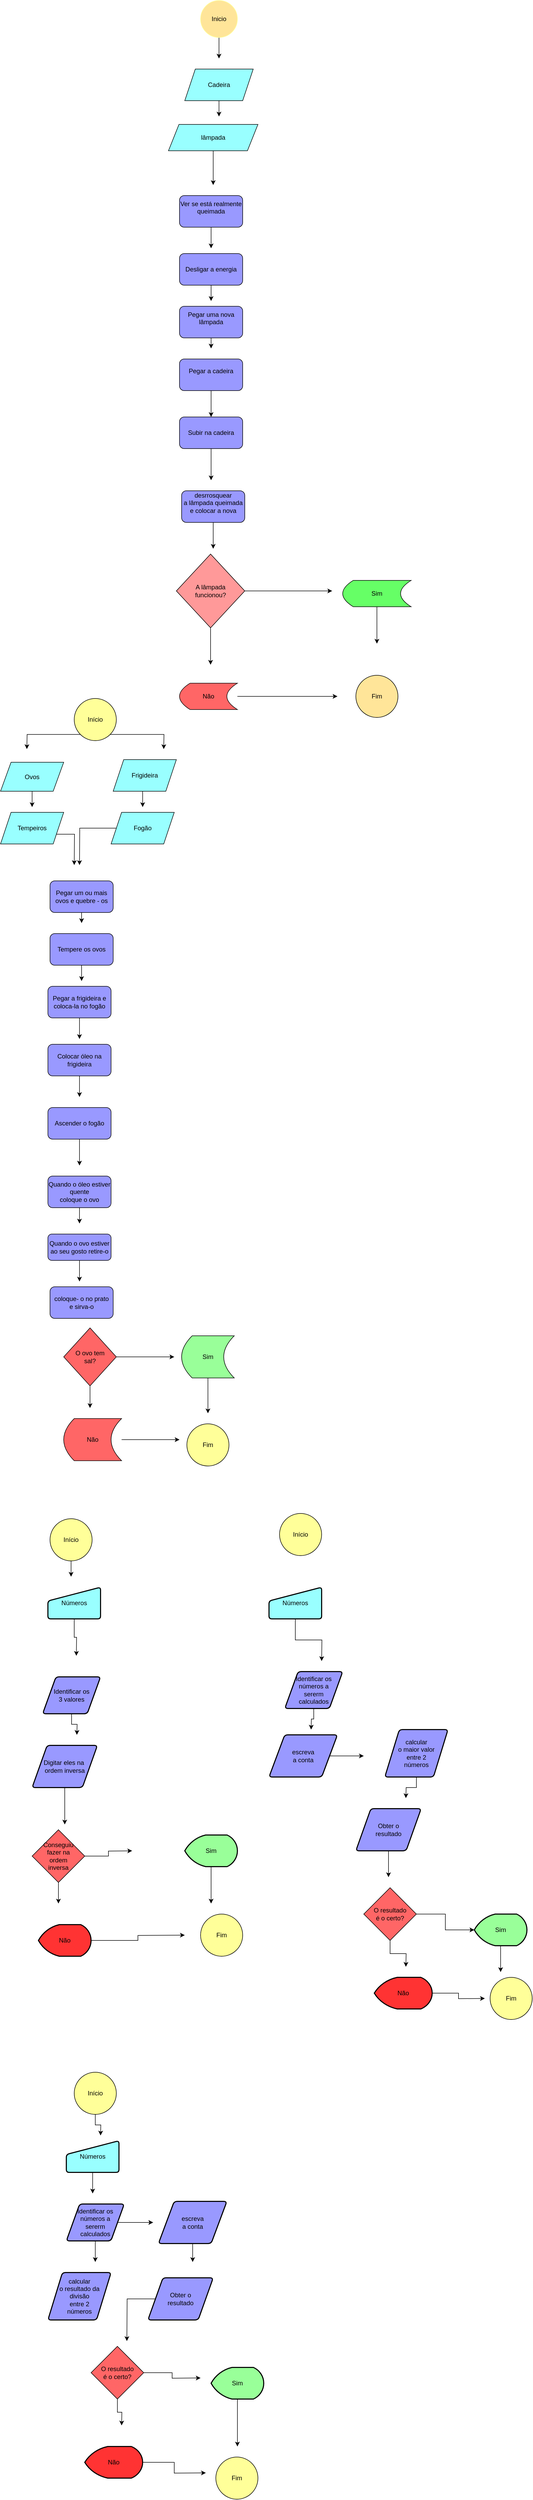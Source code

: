 <mxfile version="14.6.6" type="device"><diagram id="C5RBs43oDa-KdzZeNtuy" name="Page-1"><mxGraphModel dx="1422" dy="791" grid="1" gridSize="10" guides="1" tooltips="1" connect="1" arrows="1" fold="1" page="1" pageScale="1" pageWidth="827" pageHeight="1169" math="0" shadow="0"><root><mxCell id="WIyWlLk6GJQsqaUBKTNV-0"/><mxCell id="WIyWlLk6GJQsqaUBKTNV-1" parent="WIyWlLk6GJQsqaUBKTNV-0"/><mxCell id="2TERdT-MsccEUIuDiX0C-62" style="edgeStyle=orthogonalEdgeStyle;rounded=0;orthogonalLoop=1;jettySize=auto;html=1;" edge="1" parent="WIyWlLk6GJQsqaUBKTNV-1" source="2TERdT-MsccEUIuDiX0C-0"><mxGeometry relative="1" as="geometry"><mxPoint x="425" y="460" as="targetPoint"/></mxGeometry></mxCell><mxCell id="2TERdT-MsccEUIuDiX0C-0" value="Inicio" style="ellipse;whiteSpace=wrap;html=1;aspect=fixed;strokeColor=#FFFF99;fillColor=#FFE599;" vertex="1" parent="WIyWlLk6GJQsqaUBKTNV-1"><mxGeometry x="390" y="350" width="70" height="70" as="geometry"/></mxCell><mxCell id="2TERdT-MsccEUIuDiX0C-60" style="edgeStyle=orthogonalEdgeStyle;rounded=0;orthogonalLoop=1;jettySize=auto;html=1;exitX=0.5;exitY=1;exitDx=0;exitDy=0;entryX=0.5;entryY=0;entryDx=0;entryDy=0;" edge="1" parent="WIyWlLk6GJQsqaUBKTNV-1" source="2TERdT-MsccEUIuDiX0C-2" target="2TERdT-MsccEUIuDiX0C-25"><mxGeometry relative="1" as="geometry"/></mxCell><mxCell id="2TERdT-MsccEUIuDiX0C-2" value="&lt;div&gt;Pegar a cadeira&lt;br&gt;&lt;/div&gt;&lt;div&gt;&lt;br&gt;&lt;/div&gt;" style="rounded=1;whiteSpace=wrap;html=1;fillColor=#9999FF;" vertex="1" parent="WIyWlLk6GJQsqaUBKTNV-1"><mxGeometry x="350" y="1030" width="120" height="60" as="geometry"/></mxCell><mxCell id="2TERdT-MsccEUIuDiX0C-78" style="edgeStyle=orthogonalEdgeStyle;rounded=0;orthogonalLoop=1;jettySize=auto;html=1;exitX=1;exitY=0.5;exitDx=0;exitDy=0;" edge="1" parent="WIyWlLk6GJQsqaUBKTNV-1" source="2TERdT-MsccEUIuDiX0C-4"><mxGeometry relative="1" as="geometry"><mxPoint x="640" y="1470" as="targetPoint"/></mxGeometry></mxCell><mxCell id="2TERdT-MsccEUIuDiX0C-82" style="edgeStyle=orthogonalEdgeStyle;rounded=0;orthogonalLoop=1;jettySize=auto;html=1;exitX=0.5;exitY=1;exitDx=0;exitDy=0;" edge="1" parent="WIyWlLk6GJQsqaUBKTNV-1" source="2TERdT-MsccEUIuDiX0C-4"><mxGeometry relative="1" as="geometry"><mxPoint x="409" y="1610" as="targetPoint"/></mxGeometry></mxCell><mxCell id="2TERdT-MsccEUIuDiX0C-4" value="&lt;div&gt;A lâmpada &lt;br&gt;&lt;/div&gt;&lt;div&gt;funcionou?&lt;/div&gt;" style="rhombus;whiteSpace=wrap;html=1;fillColor=#FF9999;" vertex="1" parent="WIyWlLk6GJQsqaUBKTNV-1"><mxGeometry x="344" y="1400" width="130" height="140" as="geometry"/></mxCell><mxCell id="2TERdT-MsccEUIuDiX0C-79" style="edgeStyle=orthogonalEdgeStyle;rounded=0;orthogonalLoop=1;jettySize=auto;html=1;exitX=0.5;exitY=1;exitDx=0;exitDy=0;" edge="1" parent="WIyWlLk6GJQsqaUBKTNV-1" source="2TERdT-MsccEUIuDiX0C-5"><mxGeometry relative="1" as="geometry"><mxPoint x="725" y="1570" as="targetPoint"/></mxGeometry></mxCell><mxCell id="2TERdT-MsccEUIuDiX0C-5" value="Sim" style="shape=dataStorage;whiteSpace=wrap;html=1;fixedSize=1;fillColor=#66FF66;" vertex="1" parent="WIyWlLk6GJQsqaUBKTNV-1"><mxGeometry x="660" y="1450" width="130" height="50" as="geometry"/></mxCell><mxCell id="2TERdT-MsccEUIuDiX0C-7" value="Fim" style="ellipse;whiteSpace=wrap;html=1;aspect=fixed;fillColor=#FFE599;" vertex="1" parent="WIyWlLk6GJQsqaUBKTNV-1"><mxGeometry x="685" y="1630" width="80" height="80" as="geometry"/></mxCell><mxCell id="2TERdT-MsccEUIuDiX0C-65" style="edgeStyle=orthogonalEdgeStyle;rounded=0;orthogonalLoop=1;jettySize=auto;html=1;exitX=0.5;exitY=1;exitDx=0;exitDy=0;" edge="1" parent="WIyWlLk6GJQsqaUBKTNV-1" source="2TERdT-MsccEUIuDiX0C-19"><mxGeometry relative="1" as="geometry"><mxPoint x="414" y="700" as="targetPoint"/><Array as="points"><mxPoint x="414" y="690"/></Array></mxGeometry></mxCell><mxCell id="2TERdT-MsccEUIuDiX0C-19" value="lâmpada" style="shape=parallelogram;perimeter=parallelogramPerimeter;whiteSpace=wrap;html=1;fixedSize=1;strokeColor=#000000;fillColor=#99FFFF;" vertex="1" parent="WIyWlLk6GJQsqaUBKTNV-1"><mxGeometry x="329" y="585" width="170" height="50" as="geometry"/></mxCell><mxCell id="2TERdT-MsccEUIuDiX0C-66" style="edgeStyle=orthogonalEdgeStyle;rounded=0;orthogonalLoop=1;jettySize=auto;html=1;" edge="1" parent="WIyWlLk6GJQsqaUBKTNV-1" source="2TERdT-MsccEUIuDiX0C-25"><mxGeometry relative="1" as="geometry"><mxPoint x="410" y="1260" as="targetPoint"/></mxGeometry></mxCell><mxCell id="2TERdT-MsccEUIuDiX0C-25" value="Subir na cadeira" style="rounded=1;whiteSpace=wrap;html=1;strokeColor=#000000;fillColor=#9999FF;" vertex="1" parent="WIyWlLk6GJQsqaUBKTNV-1"><mxGeometry x="350" y="1140" width="120" height="60" as="geometry"/></mxCell><mxCell id="2TERdT-MsccEUIuDiX0C-85" style="edgeStyle=orthogonalEdgeStyle;rounded=0;orthogonalLoop=1;jettySize=auto;html=1;exitX=1;exitY=1;exitDx=0;exitDy=0;" edge="1" parent="WIyWlLk6GJQsqaUBKTNV-1" source="2TERdT-MsccEUIuDiX0C-34"><mxGeometry relative="1" as="geometry"><mxPoint x="320" y="1770" as="targetPoint"/></mxGeometry></mxCell><mxCell id="2TERdT-MsccEUIuDiX0C-86" style="edgeStyle=orthogonalEdgeStyle;rounded=0;orthogonalLoop=1;jettySize=auto;html=1;exitX=0;exitY=1;exitDx=0;exitDy=0;" edge="1" parent="WIyWlLk6GJQsqaUBKTNV-1" source="2TERdT-MsccEUIuDiX0C-34"><mxGeometry relative="1" as="geometry"><mxPoint x="60" y="1770" as="targetPoint"/></mxGeometry></mxCell><mxCell id="2TERdT-MsccEUIuDiX0C-34" value="Início" style="ellipse;whiteSpace=wrap;html=1;aspect=fixed;strokeColor=#000000;fillColor=#FFFF99;" vertex="1" parent="WIyWlLk6GJQsqaUBKTNV-1"><mxGeometry x="150" y="1674" width="80" height="80" as="geometry"/></mxCell><mxCell id="2TERdT-MsccEUIuDiX0C-88" style="edgeStyle=orthogonalEdgeStyle;rounded=0;orthogonalLoop=1;jettySize=auto;html=1;" edge="1" parent="WIyWlLk6GJQsqaUBKTNV-1" source="2TERdT-MsccEUIuDiX0C-35"><mxGeometry relative="1" as="geometry"><mxPoint x="70" y="1880" as="targetPoint"/></mxGeometry></mxCell><mxCell id="2TERdT-MsccEUIuDiX0C-35" value="Ovos" style="shape=parallelogram;perimeter=parallelogramPerimeter;whiteSpace=wrap;html=1;fixedSize=1;strokeColor=#000000;fillColor=#99FFFF;" vertex="1" parent="WIyWlLk6GJQsqaUBKTNV-1"><mxGeometry x="10" y="1795" width="120" height="55" as="geometry"/></mxCell><mxCell id="2TERdT-MsccEUIuDiX0C-87" style="edgeStyle=orthogonalEdgeStyle;rounded=0;orthogonalLoop=1;jettySize=auto;html=1;exitX=0.5;exitY=1;exitDx=0;exitDy=0;" edge="1" parent="WIyWlLk6GJQsqaUBKTNV-1" source="2TERdT-MsccEUIuDiX0C-38"><mxGeometry relative="1" as="geometry"><mxPoint x="280" y="1880" as="targetPoint"/></mxGeometry></mxCell><mxCell id="2TERdT-MsccEUIuDiX0C-38" value="Frigideira" style="shape=parallelogram;perimeter=parallelogramPerimeter;whiteSpace=wrap;html=1;fixedSize=1;strokeColor=#000000;fillColor=#99FFFF;" vertex="1" parent="WIyWlLk6GJQsqaUBKTNV-1"><mxGeometry x="224" y="1790" width="120" height="60" as="geometry"/></mxCell><mxCell id="2TERdT-MsccEUIuDiX0C-90" style="edgeStyle=orthogonalEdgeStyle;rounded=0;orthogonalLoop=1;jettySize=auto;html=1;" edge="1" parent="WIyWlLk6GJQsqaUBKTNV-1" source="2TERdT-MsccEUIuDiX0C-39"><mxGeometry relative="1" as="geometry"><mxPoint x="160" y="1990" as="targetPoint"/></mxGeometry></mxCell><mxCell id="2TERdT-MsccEUIuDiX0C-39" value="Fogão" style="shape=parallelogram;perimeter=parallelogramPerimeter;whiteSpace=wrap;html=1;fixedSize=1;strokeColor=#000000;fillColor=#99FFFF;" vertex="1" parent="WIyWlLk6GJQsqaUBKTNV-1"><mxGeometry x="220" y="1890" width="120" height="60" as="geometry"/></mxCell><mxCell id="2TERdT-MsccEUIuDiX0C-64" style="edgeStyle=orthogonalEdgeStyle;rounded=0;orthogonalLoop=1;jettySize=auto;html=1;exitX=0.5;exitY=1;exitDx=0;exitDy=0;" edge="1" parent="WIyWlLk6GJQsqaUBKTNV-1" source="2TERdT-MsccEUIuDiX0C-43"><mxGeometry relative="1" as="geometry"><mxPoint x="425" y="570" as="targetPoint"/></mxGeometry></mxCell><mxCell id="2TERdT-MsccEUIuDiX0C-43" value="Cadeira" style="shape=parallelogram;perimeter=parallelogramPerimeter;whiteSpace=wrap;html=1;fixedSize=1;strokeColor=#000000;fillColor=#99FFFF;" vertex="1" parent="WIyWlLk6GJQsqaUBKTNV-1"><mxGeometry x="360" y="480" width="130" height="60" as="geometry"/></mxCell><mxCell id="2TERdT-MsccEUIuDiX0C-55" style="edgeStyle=orthogonalEdgeStyle;rounded=0;orthogonalLoop=1;jettySize=auto;html=1;" edge="1" parent="WIyWlLk6GJQsqaUBKTNV-1" source="2TERdT-MsccEUIuDiX0C-44"><mxGeometry relative="1" as="geometry"><mxPoint x="410" y="820" as="targetPoint"/></mxGeometry></mxCell><mxCell id="2TERdT-MsccEUIuDiX0C-44" value="&lt;div&gt;Ver se está realmente queimada &lt;br&gt;&lt;/div&gt;&lt;div&gt;&amp;nbsp;&lt;br&gt;&lt;/div&gt;" style="rounded=1;whiteSpace=wrap;html=1;strokeColor=#000000;fillColor=#9999FF;" vertex="1" parent="WIyWlLk6GJQsqaUBKTNV-1"><mxGeometry x="350" y="720" width="120" height="60" as="geometry"/></mxCell><mxCell id="2TERdT-MsccEUIuDiX0C-56" style="edgeStyle=orthogonalEdgeStyle;rounded=0;orthogonalLoop=1;jettySize=auto;html=1;" edge="1" parent="WIyWlLk6GJQsqaUBKTNV-1" source="2TERdT-MsccEUIuDiX0C-45"><mxGeometry relative="1" as="geometry"><mxPoint x="410" y="920" as="targetPoint"/></mxGeometry></mxCell><mxCell id="2TERdT-MsccEUIuDiX0C-45" value="Desligar a energia " style="rounded=1;whiteSpace=wrap;html=1;strokeColor=#000000;fillColor=#9999FF;" vertex="1" parent="WIyWlLk6GJQsqaUBKTNV-1"><mxGeometry x="350" y="830" width="120" height="60" as="geometry"/></mxCell><mxCell id="2TERdT-MsccEUIuDiX0C-59" style="edgeStyle=orthogonalEdgeStyle;rounded=0;orthogonalLoop=1;jettySize=auto;html=1;exitX=0.5;exitY=1;exitDx=0;exitDy=0;" edge="1" parent="WIyWlLk6GJQsqaUBKTNV-1" source="2TERdT-MsccEUIuDiX0C-46"><mxGeometry relative="1" as="geometry"><mxPoint x="410" y="1010" as="targetPoint"/></mxGeometry></mxCell><mxCell id="2TERdT-MsccEUIuDiX0C-46" value="&#xA;Pegar uma nova lâmpada&#xA;&#xA;" style="rounded=1;whiteSpace=wrap;html=1;strokeColor=#000000;fillColor=#9999FF;" vertex="1" parent="WIyWlLk6GJQsqaUBKTNV-1"><mxGeometry x="350" y="930" width="120" height="60" as="geometry"/></mxCell><mxCell id="2TERdT-MsccEUIuDiX0C-91" style="edgeStyle=orthogonalEdgeStyle;rounded=0;orthogonalLoop=1;jettySize=auto;html=1;exitX=1;exitY=0.75;exitDx=0;exitDy=0;" edge="1" parent="WIyWlLk6GJQsqaUBKTNV-1" source="2TERdT-MsccEUIuDiX0C-70"><mxGeometry relative="1" as="geometry"><mxPoint x="150" y="1990" as="targetPoint"/></mxGeometry></mxCell><mxCell id="2TERdT-MsccEUIuDiX0C-70" value="Tempeiros" style="shape=parallelogram;perimeter=parallelogramPerimeter;whiteSpace=wrap;html=1;fixedSize=1;strokeColor=#000000;fillColor=#99FFFF;" vertex="1" parent="WIyWlLk6GJQsqaUBKTNV-1"><mxGeometry x="10" y="1890" width="120" height="60" as="geometry"/></mxCell><mxCell id="2TERdT-MsccEUIuDiX0C-77" style="edgeStyle=orthogonalEdgeStyle;rounded=0;orthogonalLoop=1;jettySize=auto;html=1;exitX=0.5;exitY=1;exitDx=0;exitDy=0;" edge="1" parent="WIyWlLk6GJQsqaUBKTNV-1" source="2TERdT-MsccEUIuDiX0C-75"><mxGeometry relative="1" as="geometry"><mxPoint x="414" y="1390" as="targetPoint"/></mxGeometry></mxCell><mxCell id="2TERdT-MsccEUIuDiX0C-75" value="&#xA;&lt;div&gt;desrrosquear&lt;/div&gt;&lt;div&gt; a lâmpada queimada&lt;/div&gt;&lt;div&gt;e colocar a nova&lt;br&gt;&lt;/div&gt;&#xA;&#xA;" style="rounded=1;whiteSpace=wrap;html=1;strokeColor=#000000;fillColor=#9999FF;" vertex="1" parent="WIyWlLk6GJQsqaUBKTNV-1"><mxGeometry x="354" y="1280" width="120" height="60" as="geometry"/></mxCell><mxCell id="2TERdT-MsccEUIuDiX0C-83" style="edgeStyle=orthogonalEdgeStyle;rounded=0;orthogonalLoop=1;jettySize=auto;html=1;exitX=1;exitY=0.5;exitDx=0;exitDy=0;" edge="1" parent="WIyWlLk6GJQsqaUBKTNV-1" source="2TERdT-MsccEUIuDiX0C-80"><mxGeometry relative="1" as="geometry"><mxPoint x="650" y="1670" as="targetPoint"/></mxGeometry></mxCell><mxCell id="2TERdT-MsccEUIuDiX0C-80" value="Não" style="shape=dataStorage;whiteSpace=wrap;html=1;fixedSize=1;strokeColor=#000000;fillColor=#FF6666;" vertex="1" parent="WIyWlLk6GJQsqaUBKTNV-1"><mxGeometry x="350" y="1645" width="110" height="50" as="geometry"/></mxCell><mxCell id="2TERdT-MsccEUIuDiX0C-94" style="edgeStyle=orthogonalEdgeStyle;rounded=0;orthogonalLoop=1;jettySize=auto;html=1;exitX=0.5;exitY=1;exitDx=0;exitDy=0;" edge="1" parent="WIyWlLk6GJQsqaUBKTNV-1" source="2TERdT-MsccEUIuDiX0C-89"><mxGeometry relative="1" as="geometry"><mxPoint x="164" y="2100" as="targetPoint"/></mxGeometry></mxCell><mxCell id="2TERdT-MsccEUIuDiX0C-89" value="Pegar um ou mais ovos e quebre - os " style="rounded=1;whiteSpace=wrap;html=1;strokeColor=#000000;fillColor=#9999FF;" vertex="1" parent="WIyWlLk6GJQsqaUBKTNV-1"><mxGeometry x="104" y="2020" width="120" height="60" as="geometry"/></mxCell><mxCell id="2TERdT-MsccEUIuDiX0C-99" style="edgeStyle=orthogonalEdgeStyle;rounded=0;orthogonalLoop=1;jettySize=auto;html=1;exitX=0.5;exitY=1;exitDx=0;exitDy=0;" edge="1" parent="WIyWlLk6GJQsqaUBKTNV-1" source="2TERdT-MsccEUIuDiX0C-92"><mxGeometry relative="1" as="geometry"><mxPoint x="164" y="2210" as="targetPoint"/></mxGeometry></mxCell><mxCell id="2TERdT-MsccEUIuDiX0C-92" value="Tempere os ovos" style="rounded=1;whiteSpace=wrap;html=1;strokeColor=#000000;fillColor=#9999FF;" vertex="1" parent="WIyWlLk6GJQsqaUBKTNV-1"><mxGeometry x="104" y="2120" width="120" height="60" as="geometry"/></mxCell><mxCell id="2TERdT-MsccEUIuDiX0C-100" style="edgeStyle=orthogonalEdgeStyle;rounded=0;orthogonalLoop=1;jettySize=auto;html=1;exitX=0.5;exitY=1;exitDx=0;exitDy=0;" edge="1" parent="WIyWlLk6GJQsqaUBKTNV-1" source="2TERdT-MsccEUIuDiX0C-93"><mxGeometry relative="1" as="geometry"><mxPoint x="160" y="2320" as="targetPoint"/></mxGeometry></mxCell><mxCell id="2TERdT-MsccEUIuDiX0C-93" value="Pegar a frigideira e coloca-la no fogão" style="rounded=1;whiteSpace=wrap;html=1;strokeColor=#000000;fillColor=#9999FF;" vertex="1" parent="WIyWlLk6GJQsqaUBKTNV-1"><mxGeometry x="100" y="2220" width="120" height="60" as="geometry"/></mxCell><mxCell id="2TERdT-MsccEUIuDiX0C-103" style="edgeStyle=orthogonalEdgeStyle;rounded=0;orthogonalLoop=1;jettySize=auto;html=1;" edge="1" parent="WIyWlLk6GJQsqaUBKTNV-1" source="2TERdT-MsccEUIuDiX0C-97"><mxGeometry relative="1" as="geometry"><mxPoint x="160" y="2560" as="targetPoint"/></mxGeometry></mxCell><mxCell id="2TERdT-MsccEUIuDiX0C-97" value="Ascender o fogão" style="rounded=1;whiteSpace=wrap;html=1;strokeColor=#000000;fillColor=#9999FF;" vertex="1" parent="WIyWlLk6GJQsqaUBKTNV-1"><mxGeometry x="100" y="2450" width="120" height="60" as="geometry"/></mxCell><mxCell id="2TERdT-MsccEUIuDiX0C-101" style="edgeStyle=orthogonalEdgeStyle;rounded=0;orthogonalLoop=1;jettySize=auto;html=1;exitX=0.5;exitY=1;exitDx=0;exitDy=0;" edge="1" parent="WIyWlLk6GJQsqaUBKTNV-1" source="2TERdT-MsccEUIuDiX0C-98"><mxGeometry relative="1" as="geometry"><mxPoint x="160" y="2430" as="targetPoint"/></mxGeometry></mxCell><mxCell id="2TERdT-MsccEUIuDiX0C-98" value="Colocar óleo na frigideira" style="rounded=1;whiteSpace=wrap;html=1;strokeColor=#000000;fillColor=#9999FF;" vertex="1" parent="WIyWlLk6GJQsqaUBKTNV-1"><mxGeometry x="100" y="2330" width="120" height="60" as="geometry"/></mxCell><mxCell id="2TERdT-MsccEUIuDiX0C-106" style="edgeStyle=orthogonalEdgeStyle;rounded=0;orthogonalLoop=1;jettySize=auto;html=1;exitX=0.5;exitY=1;exitDx=0;exitDy=0;" edge="1" parent="WIyWlLk6GJQsqaUBKTNV-1" source="2TERdT-MsccEUIuDiX0C-104"><mxGeometry relative="1" as="geometry"><mxPoint x="160" y="2670" as="targetPoint"/></mxGeometry></mxCell><mxCell id="2TERdT-MsccEUIuDiX0C-104" value="&lt;div&gt;Quando o óleo estiver quente&lt;/div&gt;&lt;div&gt;coloque o ovo&lt;br&gt;&lt;/div&gt;" style="rounded=1;whiteSpace=wrap;html=1;strokeColor=#000000;fillColor=#9999FF;" vertex="1" parent="WIyWlLk6GJQsqaUBKTNV-1"><mxGeometry x="100" y="2580" width="120" height="60" as="geometry"/></mxCell><mxCell id="2TERdT-MsccEUIuDiX0C-107" style="edgeStyle=orthogonalEdgeStyle;rounded=0;orthogonalLoop=1;jettySize=auto;html=1;" edge="1" parent="WIyWlLk6GJQsqaUBKTNV-1" source="2TERdT-MsccEUIuDiX0C-105"><mxGeometry relative="1" as="geometry"><mxPoint x="160" y="2780" as="targetPoint"/></mxGeometry></mxCell><mxCell id="2TERdT-MsccEUIuDiX0C-105" value="&lt;div&gt;Quando o ovo estiver &lt;br&gt;&lt;/div&gt;&lt;div&gt;ao seu gosto retire-o&lt;br&gt;&lt;/div&gt;" style="rounded=1;whiteSpace=wrap;html=1;strokeColor=#000000;fillColor=#9999FF;" vertex="1" parent="WIyWlLk6GJQsqaUBKTNV-1"><mxGeometry x="100" y="2690" width="120" height="50" as="geometry"/></mxCell><mxCell id="2TERdT-MsccEUIuDiX0C-108" value="&lt;div&gt;coloque- o no prato&lt;/div&gt;&lt;div&gt;e sirva-o &lt;br&gt;&lt;/div&gt;" style="rounded=1;whiteSpace=wrap;html=1;strokeColor=#000000;fillColor=#9999FF;" vertex="1" parent="WIyWlLk6GJQsqaUBKTNV-1"><mxGeometry x="104" y="2790" width="120" height="60" as="geometry"/></mxCell><mxCell id="2TERdT-MsccEUIuDiX0C-118" style="edgeStyle=orthogonalEdgeStyle;rounded=0;orthogonalLoop=1;jettySize=auto;html=1;exitX=0.5;exitY=1;exitDx=0;exitDy=0;" edge="1" parent="WIyWlLk6GJQsqaUBKTNV-1" source="2TERdT-MsccEUIuDiX0C-109"><mxGeometry relative="1" as="geometry"><mxPoint x="404" y="3030" as="targetPoint"/></mxGeometry></mxCell><mxCell id="2TERdT-MsccEUIuDiX0C-109" value="Sim" style="shape=dataStorage;whiteSpace=wrap;html=1;fixedSize=1;strokeColor=#000000;fillColor=#99FF99;" vertex="1" parent="WIyWlLk6GJQsqaUBKTNV-1"><mxGeometry x="354" y="2883" width="100" height="80" as="geometry"/></mxCell><mxCell id="2TERdT-MsccEUIuDiX0C-119" style="edgeStyle=orthogonalEdgeStyle;rounded=0;orthogonalLoop=1;jettySize=auto;html=1;exitX=1;exitY=0.5;exitDx=0;exitDy=0;" edge="1" parent="WIyWlLk6GJQsqaUBKTNV-1" source="2TERdT-MsccEUIuDiX0C-110"><mxGeometry relative="1" as="geometry"><mxPoint x="350" y="3080" as="targetPoint"/></mxGeometry></mxCell><mxCell id="2TERdT-MsccEUIuDiX0C-110" value="Não" style="shape=dataStorage;whiteSpace=wrap;html=1;fixedSize=1;strokeColor=#000000;fillColor=#FF6666;" vertex="1" parent="WIyWlLk6GJQsqaUBKTNV-1"><mxGeometry x="130" y="3040" width="110" height="80" as="geometry"/></mxCell><mxCell id="2TERdT-MsccEUIuDiX0C-112" style="edgeStyle=orthogonalEdgeStyle;rounded=0;orthogonalLoop=1;jettySize=auto;html=1;exitX=1;exitY=0.5;exitDx=0;exitDy=0;" edge="1" parent="WIyWlLk6GJQsqaUBKTNV-1" source="2TERdT-MsccEUIuDiX0C-111"><mxGeometry relative="1" as="geometry"><mxPoint x="340" y="2923" as="targetPoint"/></mxGeometry></mxCell><mxCell id="2TERdT-MsccEUIuDiX0C-113" style="edgeStyle=orthogonalEdgeStyle;rounded=0;orthogonalLoop=1;jettySize=auto;html=1;exitX=0.5;exitY=1;exitDx=0;exitDy=0;" edge="1" parent="WIyWlLk6GJQsqaUBKTNV-1" source="2TERdT-MsccEUIuDiX0C-111"><mxGeometry relative="1" as="geometry"><mxPoint x="180" y="3020" as="targetPoint"/></mxGeometry></mxCell><mxCell id="2TERdT-MsccEUIuDiX0C-111" value="&lt;div&gt;O ovo tem&lt;/div&gt;&lt;div&gt;sal?&lt;br&gt;&lt;/div&gt;" style="rhombus;whiteSpace=wrap;html=1;strokeColor=#000000;fillColor=#FF6666;" vertex="1" parent="WIyWlLk6GJQsqaUBKTNV-1"><mxGeometry x="130" y="2868" width="100" height="110" as="geometry"/></mxCell><mxCell id="2TERdT-MsccEUIuDiX0C-116" value="Fim" style="ellipse;whiteSpace=wrap;html=1;aspect=fixed;strokeColor=#000000;fillColor=#FFFF99;" vertex="1" parent="WIyWlLk6GJQsqaUBKTNV-1"><mxGeometry x="364" y="3050" width="80" height="80" as="geometry"/></mxCell><mxCell id="2TERdT-MsccEUIuDiX0C-122" style="edgeStyle=orthogonalEdgeStyle;rounded=0;orthogonalLoop=1;jettySize=auto;html=1;" edge="1" parent="WIyWlLk6GJQsqaUBKTNV-1" source="2TERdT-MsccEUIuDiX0C-120"><mxGeometry relative="1" as="geometry"><mxPoint x="144" y="3340" as="targetPoint"/></mxGeometry></mxCell><mxCell id="2TERdT-MsccEUIuDiX0C-120" value="Início" style="ellipse;whiteSpace=wrap;html=1;aspect=fixed;strokeColor=#000000;fillColor=#FFFF99;" vertex="1" parent="WIyWlLk6GJQsqaUBKTNV-1"><mxGeometry x="104" y="3230" width="80" height="80" as="geometry"/></mxCell><mxCell id="2TERdT-MsccEUIuDiX0C-125" style="edgeStyle=orthogonalEdgeStyle;rounded=0;orthogonalLoop=1;jettySize=auto;html=1;" edge="1" parent="WIyWlLk6GJQsqaUBKTNV-1" source="2TERdT-MsccEUIuDiX0C-124"><mxGeometry relative="1" as="geometry"><mxPoint x="154" y="3490" as="targetPoint"/></mxGeometry></mxCell><mxCell id="2TERdT-MsccEUIuDiX0C-124" value="Números" style="html=1;strokeWidth=2;shape=manualInput;whiteSpace=wrap;rounded=1;size=26;arcSize=11;fillColor=#99FFFF;" vertex="1" parent="WIyWlLk6GJQsqaUBKTNV-1"><mxGeometry x="100" y="3360" width="100" height="60" as="geometry"/></mxCell><mxCell id="2TERdT-MsccEUIuDiX0C-127" style="edgeStyle=orthogonalEdgeStyle;rounded=0;orthogonalLoop=1;jettySize=auto;html=1;" edge="1" parent="WIyWlLk6GJQsqaUBKTNV-1" source="2TERdT-MsccEUIuDiX0C-126"><mxGeometry relative="1" as="geometry"><mxPoint x="155" y="3640" as="targetPoint"/></mxGeometry></mxCell><mxCell id="2TERdT-MsccEUIuDiX0C-126" value="&lt;div&gt;Identificar os&lt;/div&gt;&lt;div&gt; 3 valores&lt;/div&gt;" style="shape=parallelogram;html=1;strokeWidth=2;perimeter=parallelogramPerimeter;whiteSpace=wrap;rounded=1;arcSize=12;size=0.23;fillColor=#9999FF;" vertex="1" parent="WIyWlLk6GJQsqaUBKTNV-1"><mxGeometry x="90" y="3530" width="110" height="70" as="geometry"/></mxCell><mxCell id="2TERdT-MsccEUIuDiX0C-129" style="edgeStyle=orthogonalEdgeStyle;rounded=0;orthogonalLoop=1;jettySize=auto;html=1;" edge="1" parent="WIyWlLk6GJQsqaUBKTNV-1" source="2TERdT-MsccEUIuDiX0C-128"><mxGeometry relative="1" as="geometry"><mxPoint x="132" y="3810" as="targetPoint"/></mxGeometry></mxCell><mxCell id="2TERdT-MsccEUIuDiX0C-128" value="&lt;div&gt;Digitar eles na&amp;nbsp; &lt;br&gt;&lt;/div&gt;&lt;div&gt;ordem inversa&lt;br&gt;&lt;/div&gt;" style="shape=parallelogram;html=1;strokeWidth=2;perimeter=parallelogramPerimeter;whiteSpace=wrap;rounded=1;arcSize=12;size=0.23;fillColor=#9999FF;" vertex="1" parent="WIyWlLk6GJQsqaUBKTNV-1"><mxGeometry x="70" y="3660" width="124" height="80" as="geometry"/></mxCell><mxCell id="2TERdT-MsccEUIuDiX0C-131" style="edgeStyle=orthogonalEdgeStyle;rounded=0;orthogonalLoop=1;jettySize=auto;html=1;exitX=0.5;exitY=1;exitDx=0;exitDy=0;" edge="1" parent="WIyWlLk6GJQsqaUBKTNV-1" source="2TERdT-MsccEUIuDiX0C-130"><mxGeometry relative="1" as="geometry"><mxPoint x="120" y="3960" as="targetPoint"/></mxGeometry></mxCell><mxCell id="2TERdT-MsccEUIuDiX0C-132" style="edgeStyle=orthogonalEdgeStyle;rounded=0;orthogonalLoop=1;jettySize=auto;html=1;exitX=1;exitY=0.5;exitDx=0;exitDy=0;" edge="1" parent="WIyWlLk6GJQsqaUBKTNV-1" source="2TERdT-MsccEUIuDiX0C-130"><mxGeometry relative="1" as="geometry"><mxPoint x="260" y="3860" as="targetPoint"/></mxGeometry></mxCell><mxCell id="2TERdT-MsccEUIuDiX0C-130" value="&lt;div&gt;Conseguiu&lt;/div&gt;&lt;div&gt; fazer na&lt;/div&gt;&lt;div&gt; ordem&lt;/div&gt;&lt;div&gt; inversa&lt;br&gt;&lt;/div&gt;" style="rhombus;whiteSpace=wrap;html=1;strokeColor=#000000;fillColor=#FF6666;" vertex="1" parent="WIyWlLk6GJQsqaUBKTNV-1"><mxGeometry x="70" y="3820" width="100" height="100" as="geometry"/></mxCell><mxCell id="2TERdT-MsccEUIuDiX0C-140" style="edgeStyle=orthogonalEdgeStyle;rounded=0;orthogonalLoop=1;jettySize=auto;html=1;exitX=1;exitY=0.5;exitDx=0;exitDy=0;exitPerimeter=0;" edge="1" parent="WIyWlLk6GJQsqaUBKTNV-1" source="2TERdT-MsccEUIuDiX0C-133"><mxGeometry relative="1" as="geometry"><mxPoint x="360" y="4020" as="targetPoint"/></mxGeometry></mxCell><mxCell id="2TERdT-MsccEUIuDiX0C-133" value="Não" style="strokeWidth=2;html=1;shape=mxgraph.flowchart.display;whiteSpace=wrap;fillColor=#FF3333;" vertex="1" parent="WIyWlLk6GJQsqaUBKTNV-1"><mxGeometry x="82" y="4000" width="100" height="60" as="geometry"/></mxCell><mxCell id="2TERdT-MsccEUIuDiX0C-142" style="edgeStyle=orthogonalEdgeStyle;rounded=0;orthogonalLoop=1;jettySize=auto;html=1;" edge="1" parent="WIyWlLk6GJQsqaUBKTNV-1" source="2TERdT-MsccEUIuDiX0C-134"><mxGeometry relative="1" as="geometry"><mxPoint x="410" y="3960" as="targetPoint"/></mxGeometry></mxCell><mxCell id="2TERdT-MsccEUIuDiX0C-134" value="Sim" style="strokeWidth=2;html=1;shape=mxgraph.flowchart.display;whiteSpace=wrap;fillColor=#99FF99;" vertex="1" parent="WIyWlLk6GJQsqaUBKTNV-1"><mxGeometry x="360" y="3830" width="100" height="60" as="geometry"/></mxCell><mxCell id="2TERdT-MsccEUIuDiX0C-148" value="Início" style="ellipse;whiteSpace=wrap;html=1;aspect=fixed;strokeColor=#000000;fillColor=#FFFF99;" vertex="1" parent="WIyWlLk6GJQsqaUBKTNV-1"><mxGeometry x="540" y="3220" width="80" height="80" as="geometry"/></mxCell><mxCell id="2TERdT-MsccEUIuDiX0C-157" style="edgeStyle=orthogonalEdgeStyle;rounded=0;orthogonalLoop=1;jettySize=auto;html=1;" edge="1" parent="WIyWlLk6GJQsqaUBKTNV-1" source="2TERdT-MsccEUIuDiX0C-150"><mxGeometry relative="1" as="geometry"><mxPoint x="620" y="3500" as="targetPoint"/></mxGeometry></mxCell><mxCell id="2TERdT-MsccEUIuDiX0C-150" value="Números" style="html=1;strokeWidth=2;shape=manualInput;whiteSpace=wrap;rounded=1;size=26;arcSize=11;fillColor=#99FFFF;" vertex="1" parent="WIyWlLk6GJQsqaUBKTNV-1"><mxGeometry x="520" y="3360" width="100" height="60" as="geometry"/></mxCell><mxCell id="2TERdT-MsccEUIuDiX0C-154" style="edgeStyle=orthogonalEdgeStyle;rounded=0;orthogonalLoop=1;jettySize=auto;html=1;exitX=1;exitY=0.5;exitDx=0;exitDy=0;" edge="1" parent="WIyWlLk6GJQsqaUBKTNV-1" source="2TERdT-MsccEUIuDiX0C-151"><mxGeometry relative="1" as="geometry"><mxPoint x="700" y="3680" as="targetPoint"/></mxGeometry></mxCell><mxCell id="2TERdT-MsccEUIuDiX0C-151" value="&lt;div&gt;escreva &lt;br&gt;&lt;/div&gt;&lt;div&gt;a conta&lt;/div&gt;" style="shape=parallelogram;html=1;strokeWidth=2;perimeter=parallelogramPerimeter;whiteSpace=wrap;rounded=1;arcSize=12;size=0.23;fillColor=#9999FF;" vertex="1" parent="WIyWlLk6GJQsqaUBKTNV-1"><mxGeometry x="520" y="3640" width="130" height="80" as="geometry"/></mxCell><mxCell id="2TERdT-MsccEUIuDiX0C-159" style="edgeStyle=orthogonalEdgeStyle;rounded=0;orthogonalLoop=1;jettySize=auto;html=1;" edge="1" parent="WIyWlLk6GJQsqaUBKTNV-1" source="2TERdT-MsccEUIuDiX0C-152"><mxGeometry relative="1" as="geometry"><mxPoint x="780" y="3760" as="targetPoint"/></mxGeometry></mxCell><mxCell id="2TERdT-MsccEUIuDiX0C-152" value="&lt;div&gt;calcular &lt;br&gt;&lt;/div&gt;&lt;div&gt;o maior valor&lt;/div&gt;&lt;div&gt; entre 2&lt;/div&gt;&lt;div&gt;números&lt;/div&gt;" style="shape=parallelogram;html=1;strokeWidth=2;perimeter=parallelogramPerimeter;whiteSpace=wrap;rounded=1;arcSize=12;size=0.23;fillColor=#9999FF;" vertex="1" parent="WIyWlLk6GJQsqaUBKTNV-1"><mxGeometry x="740" y="3630" width="120" height="90" as="geometry"/></mxCell><mxCell id="2TERdT-MsccEUIuDiX0C-156" style="edgeStyle=orthogonalEdgeStyle;rounded=0;orthogonalLoop=1;jettySize=auto;html=1;" edge="1" parent="WIyWlLk6GJQsqaUBKTNV-1" source="2TERdT-MsccEUIuDiX0C-155"><mxGeometry relative="1" as="geometry"><mxPoint x="600" y="3630" as="targetPoint"/></mxGeometry></mxCell><mxCell id="2TERdT-MsccEUIuDiX0C-155" value="&lt;div&gt;Identificar os números a &lt;br&gt;&lt;/div&gt;&lt;div&gt;sererm &lt;br&gt;&lt;/div&gt;&lt;div&gt;calculados&lt;/div&gt;" style="shape=parallelogram;html=1;strokeWidth=2;perimeter=parallelogramPerimeter;whiteSpace=wrap;rounded=1;arcSize=12;size=0.23;fillColor=#9999FF;" vertex="1" parent="WIyWlLk6GJQsqaUBKTNV-1"><mxGeometry x="550" y="3520" width="110" height="70" as="geometry"/></mxCell><mxCell id="2TERdT-MsccEUIuDiX0C-160" style="edgeStyle=orthogonalEdgeStyle;rounded=0;orthogonalLoop=1;jettySize=auto;html=1;" edge="1" parent="WIyWlLk6GJQsqaUBKTNV-1" source="2TERdT-MsccEUIuDiX0C-158"><mxGeometry relative="1" as="geometry"><mxPoint x="747" y="3910" as="targetPoint"/></mxGeometry></mxCell><mxCell id="2TERdT-MsccEUIuDiX0C-158" value="&lt;div&gt;Obter o &lt;br&gt;&lt;/div&gt;&lt;div&gt;resultado&lt;/div&gt;" style="shape=parallelogram;html=1;strokeWidth=2;perimeter=parallelogramPerimeter;whiteSpace=wrap;rounded=1;arcSize=12;size=0.23;fillColor=#9999FF;" vertex="1" parent="WIyWlLk6GJQsqaUBKTNV-1"><mxGeometry x="685" y="3780" width="124" height="80" as="geometry"/></mxCell><mxCell id="2TERdT-MsccEUIuDiX0C-166" value="" style="edgeStyle=orthogonalEdgeStyle;rounded=0;orthogonalLoop=1;jettySize=auto;html=1;" edge="1" parent="WIyWlLk6GJQsqaUBKTNV-1" source="2TERdT-MsccEUIuDiX0C-161" target="2TERdT-MsccEUIuDiX0C-162"><mxGeometry relative="1" as="geometry"/></mxCell><mxCell id="2TERdT-MsccEUIuDiX0C-169" style="edgeStyle=orthogonalEdgeStyle;rounded=0;orthogonalLoop=1;jettySize=auto;html=1;" edge="1" parent="WIyWlLk6GJQsqaUBKTNV-1" source="2TERdT-MsccEUIuDiX0C-161"><mxGeometry relative="1" as="geometry"><mxPoint x="780" y="4080" as="targetPoint"/></mxGeometry></mxCell><mxCell id="2TERdT-MsccEUIuDiX0C-161" value="&lt;div&gt;O resultado&lt;/div&gt;&lt;div&gt;é o certo?&lt;br&gt;&lt;/div&gt;" style="rhombus;whiteSpace=wrap;html=1;strokeColor=#000000;fillColor=#FF6666;" vertex="1" parent="WIyWlLk6GJQsqaUBKTNV-1"><mxGeometry x="700" y="3930" width="100" height="100" as="geometry"/></mxCell><mxCell id="2TERdT-MsccEUIuDiX0C-168" style="edgeStyle=orthogonalEdgeStyle;rounded=0;orthogonalLoop=1;jettySize=auto;html=1;" edge="1" parent="WIyWlLk6GJQsqaUBKTNV-1" source="2TERdT-MsccEUIuDiX0C-162"><mxGeometry relative="1" as="geometry"><mxPoint x="960" y="4090" as="targetPoint"/></mxGeometry></mxCell><mxCell id="2TERdT-MsccEUIuDiX0C-162" value="Sim" style="strokeWidth=2;html=1;shape=mxgraph.flowchart.display;whiteSpace=wrap;fillColor=#99FF99;" vertex="1" parent="WIyWlLk6GJQsqaUBKTNV-1"><mxGeometry x="910" y="3980" width="100" height="60" as="geometry"/></mxCell><mxCell id="2TERdT-MsccEUIuDiX0C-167" style="edgeStyle=orthogonalEdgeStyle;rounded=0;orthogonalLoop=1;jettySize=auto;html=1;" edge="1" parent="WIyWlLk6GJQsqaUBKTNV-1" source="2TERdT-MsccEUIuDiX0C-163"><mxGeometry relative="1" as="geometry"><mxPoint x="930" y="4140" as="targetPoint"/></mxGeometry></mxCell><mxCell id="2TERdT-MsccEUIuDiX0C-163" value="Não" style="strokeWidth=2;html=1;shape=mxgraph.flowchart.display;whiteSpace=wrap;fillColor=#FF3333;" vertex="1" parent="WIyWlLk6GJQsqaUBKTNV-1"><mxGeometry x="720" y="4100" width="110" height="60" as="geometry"/></mxCell><mxCell id="2TERdT-MsccEUIuDiX0C-164" value="Fim" style="ellipse;whiteSpace=wrap;html=1;aspect=fixed;strokeColor=#000000;fillColor=#FFFF99;" vertex="1" parent="WIyWlLk6GJQsqaUBKTNV-1"><mxGeometry x="390" y="3980" width="80" height="80" as="geometry"/></mxCell><mxCell id="2TERdT-MsccEUIuDiX0C-165" value="Fim" style="ellipse;whiteSpace=wrap;html=1;aspect=fixed;strokeColor=#000000;fillColor=#FFFF99;" vertex="1" parent="WIyWlLk6GJQsqaUBKTNV-1"><mxGeometry x="940" y="4100" width="80" height="80" as="geometry"/></mxCell><mxCell id="2TERdT-MsccEUIuDiX0C-172" style="edgeStyle=orthogonalEdgeStyle;rounded=0;orthogonalLoop=1;jettySize=auto;html=1;exitX=0.5;exitY=1;exitDx=0;exitDy=0;" edge="1" parent="WIyWlLk6GJQsqaUBKTNV-1" source="2TERdT-MsccEUIuDiX0C-170"><mxGeometry relative="1" as="geometry"><mxPoint x="200" y="4400" as="targetPoint"/></mxGeometry></mxCell><mxCell id="2TERdT-MsccEUIuDiX0C-170" value="Início" style="ellipse;whiteSpace=wrap;html=1;aspect=fixed;strokeColor=#000000;fillColor=#FFFF99;" vertex="1" parent="WIyWlLk6GJQsqaUBKTNV-1"><mxGeometry x="150" y="4280" width="80" height="80" as="geometry"/></mxCell><mxCell id="2TERdT-MsccEUIuDiX0C-174" style="edgeStyle=orthogonalEdgeStyle;rounded=0;orthogonalLoop=1;jettySize=auto;html=1;exitX=0.5;exitY=1;exitDx=0;exitDy=0;" edge="1" parent="WIyWlLk6GJQsqaUBKTNV-1" source="2TERdT-MsccEUIuDiX0C-171"><mxGeometry relative="1" as="geometry"><mxPoint x="185" y="4510" as="targetPoint"/></mxGeometry></mxCell><mxCell id="2TERdT-MsccEUIuDiX0C-171" value="Números" style="html=1;strokeWidth=2;shape=manualInput;whiteSpace=wrap;rounded=1;size=26;arcSize=11;fillColor=#99FFFF;" vertex="1" parent="WIyWlLk6GJQsqaUBKTNV-1"><mxGeometry x="135" y="4410" width="100" height="60" as="geometry"/></mxCell><mxCell id="2TERdT-MsccEUIuDiX0C-176" style="edgeStyle=orthogonalEdgeStyle;rounded=0;orthogonalLoop=1;jettySize=auto;html=1;exitX=1;exitY=0.5;exitDx=0;exitDy=0;" edge="1" parent="WIyWlLk6GJQsqaUBKTNV-1" source="2TERdT-MsccEUIuDiX0C-173"><mxGeometry relative="1" as="geometry"><mxPoint x="300" y="4565" as="targetPoint"/></mxGeometry></mxCell><mxCell id="2TERdT-MsccEUIuDiX0C-180" style="edgeStyle=orthogonalEdgeStyle;rounded=0;orthogonalLoop=1;jettySize=auto;html=1;" edge="1" parent="WIyWlLk6GJQsqaUBKTNV-1" source="2TERdT-MsccEUIuDiX0C-173"><mxGeometry relative="1" as="geometry"><mxPoint x="190" y="4640" as="targetPoint"/></mxGeometry></mxCell><mxCell id="2TERdT-MsccEUIuDiX0C-173" value="&lt;div&gt;Identificar os números a &lt;br&gt;&lt;/div&gt;&lt;div&gt;sererm &lt;br&gt;&lt;/div&gt;&lt;div&gt;calculados&lt;/div&gt;" style="shape=parallelogram;html=1;strokeWidth=2;perimeter=parallelogramPerimeter;whiteSpace=wrap;rounded=1;arcSize=12;size=0.23;fillColor=#9999FF;" vertex="1" parent="WIyWlLk6GJQsqaUBKTNV-1"><mxGeometry x="135" y="4530" width="110" height="70" as="geometry"/></mxCell><mxCell id="2TERdT-MsccEUIuDiX0C-178" style="edgeStyle=orthogonalEdgeStyle;rounded=0;orthogonalLoop=1;jettySize=auto;html=1;" edge="1" parent="WIyWlLk6GJQsqaUBKTNV-1" source="2TERdT-MsccEUIuDiX0C-175"><mxGeometry relative="1" as="geometry"><mxPoint x="375" y="4640" as="targetPoint"/></mxGeometry></mxCell><mxCell id="2TERdT-MsccEUIuDiX0C-175" value="&lt;div&gt;escreva &lt;br&gt;&lt;/div&gt;&lt;div&gt;a conta&lt;/div&gt;" style="shape=parallelogram;html=1;strokeWidth=2;perimeter=parallelogramPerimeter;whiteSpace=wrap;rounded=1;arcSize=12;size=0.23;fillColor=#9999FF;" vertex="1" parent="WIyWlLk6GJQsqaUBKTNV-1"><mxGeometry x="310" y="4525" width="130" height="80" as="geometry"/></mxCell><mxCell id="2TERdT-MsccEUIuDiX0C-177" value="&lt;div&gt;calcular &lt;br&gt;&lt;/div&gt;&lt;div&gt;o resultado da&lt;/div&gt;&lt;div&gt;divisão&lt;br&gt;&lt;/div&gt;&lt;div&gt; entre 2&lt;/div&gt;&lt;div&gt;números&lt;/div&gt;" style="shape=parallelogram;html=1;strokeWidth=2;perimeter=parallelogramPerimeter;whiteSpace=wrap;rounded=1;arcSize=12;size=0.23;fillColor=#9999FF;" vertex="1" parent="WIyWlLk6GJQsqaUBKTNV-1"><mxGeometry x="100" y="4660" width="120" height="90" as="geometry"/></mxCell><mxCell id="2TERdT-MsccEUIuDiX0C-183" style="edgeStyle=orthogonalEdgeStyle;rounded=0;orthogonalLoop=1;jettySize=auto;html=1;" edge="1" parent="WIyWlLk6GJQsqaUBKTNV-1" source="2TERdT-MsccEUIuDiX0C-179"><mxGeometry relative="1" as="geometry"><mxPoint x="250" y="4790" as="targetPoint"/></mxGeometry></mxCell><mxCell id="2TERdT-MsccEUIuDiX0C-179" value="&lt;div&gt;Obter o &lt;br&gt;&lt;/div&gt;&lt;div&gt;resultado&lt;/div&gt;" style="shape=parallelogram;html=1;strokeWidth=2;perimeter=parallelogramPerimeter;whiteSpace=wrap;rounded=1;arcSize=12;size=0.23;fillColor=#9999FF;" vertex="1" parent="WIyWlLk6GJQsqaUBKTNV-1"><mxGeometry x="290" y="4670" width="124" height="80" as="geometry"/></mxCell><mxCell id="2TERdT-MsccEUIuDiX0C-186" style="edgeStyle=orthogonalEdgeStyle;rounded=0;orthogonalLoop=1;jettySize=auto;html=1;exitX=0.5;exitY=1;exitDx=0;exitDy=0;" edge="1" parent="WIyWlLk6GJQsqaUBKTNV-1" source="2TERdT-MsccEUIuDiX0C-181"><mxGeometry relative="1" as="geometry"><mxPoint x="240" y="4950" as="targetPoint"/></mxGeometry></mxCell><mxCell id="2TERdT-MsccEUIuDiX0C-187" style="edgeStyle=orthogonalEdgeStyle;rounded=0;orthogonalLoop=1;jettySize=auto;html=1;exitX=1;exitY=0.5;exitDx=0;exitDy=0;" edge="1" parent="WIyWlLk6GJQsqaUBKTNV-1" source="2TERdT-MsccEUIuDiX0C-181"><mxGeometry relative="1" as="geometry"><mxPoint x="390" y="4860" as="targetPoint"/></mxGeometry></mxCell><mxCell id="2TERdT-MsccEUIuDiX0C-181" value="&lt;div&gt;O resultado&lt;/div&gt;&lt;div&gt;é o certo?&lt;br&gt;&lt;/div&gt;" style="rhombus;whiteSpace=wrap;html=1;strokeColor=#000000;fillColor=#FF6666;" vertex="1" parent="WIyWlLk6GJQsqaUBKTNV-1"><mxGeometry x="182" y="4800" width="100" height="100" as="geometry"/></mxCell><mxCell id="2TERdT-MsccEUIuDiX0C-189" style="edgeStyle=orthogonalEdgeStyle;rounded=0;orthogonalLoop=1;jettySize=auto;html=1;exitX=0.5;exitY=1;exitDx=0;exitDy=0;exitPerimeter=0;" edge="1" parent="WIyWlLk6GJQsqaUBKTNV-1" source="2TERdT-MsccEUIuDiX0C-184"><mxGeometry relative="1" as="geometry"><mxPoint x="460" y="4990" as="targetPoint"/></mxGeometry></mxCell><mxCell id="2TERdT-MsccEUIuDiX0C-184" value="Sim" style="strokeWidth=2;html=1;shape=mxgraph.flowchart.display;whiteSpace=wrap;fillColor=#99FF99;" vertex="1" parent="WIyWlLk6GJQsqaUBKTNV-1"><mxGeometry x="410" y="4840" width="100" height="60" as="geometry"/></mxCell><mxCell id="2TERdT-MsccEUIuDiX0C-190" style="edgeStyle=orthogonalEdgeStyle;rounded=0;orthogonalLoop=1;jettySize=auto;html=1;" edge="1" parent="WIyWlLk6GJQsqaUBKTNV-1" source="2TERdT-MsccEUIuDiX0C-185"><mxGeometry relative="1" as="geometry"><mxPoint x="400" y="5040" as="targetPoint"/></mxGeometry></mxCell><mxCell id="2TERdT-MsccEUIuDiX0C-185" value="Não" style="strokeWidth=2;html=1;shape=mxgraph.flowchart.display;whiteSpace=wrap;fillColor=#FF3333;" vertex="1" parent="WIyWlLk6GJQsqaUBKTNV-1"><mxGeometry x="170" y="4990" width="110" height="60" as="geometry"/></mxCell><mxCell id="2TERdT-MsccEUIuDiX0C-188" value="Fim" style="ellipse;whiteSpace=wrap;html=1;aspect=fixed;strokeColor=#000000;fillColor=#FFFF99;" vertex="1" parent="WIyWlLk6GJQsqaUBKTNV-1"><mxGeometry x="419" y="5010" width="80" height="80" as="geometry"/></mxCell></root></mxGraphModel></diagram></mxfile>